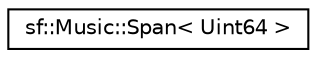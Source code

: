 digraph "Graphical Class Hierarchy"
{
 // LATEX_PDF_SIZE
  edge [fontname="Helvetica",fontsize="10",labelfontname="Helvetica",labelfontsize="10"];
  node [fontname="Helvetica",fontsize="10",shape=record];
  rankdir="LR";
  Node0 [label="sf::Music::Span\< Uint64 \>",height=0.2,width=0.4,color="black", fillcolor="white", style="filled",URL="$d1/d2a/structsf_1_1Music_1_1Span.html",tooltip=" "];
}
